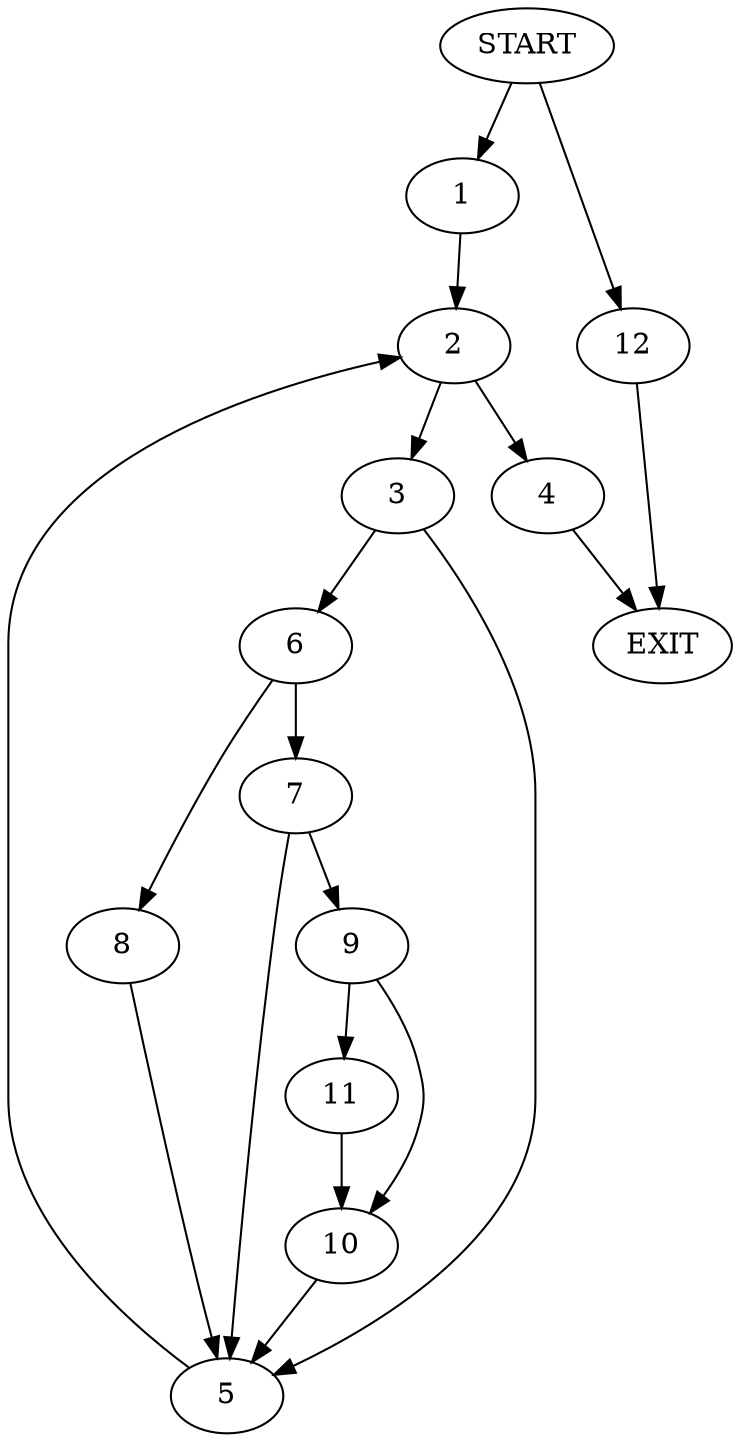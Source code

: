 digraph {
0 [label="START"]
13 [label="EXIT"]
0 -> 1
1 -> 2
2 -> 3
2 -> 4
4 -> 13
3 -> 5
3 -> 6
5 -> 2
6 -> 7
6 -> 8
7 -> 5
7 -> 9
8 -> 5
9 -> 10
9 -> 11
11 -> 10
10 -> 5
0 -> 12
12 -> 13
}
